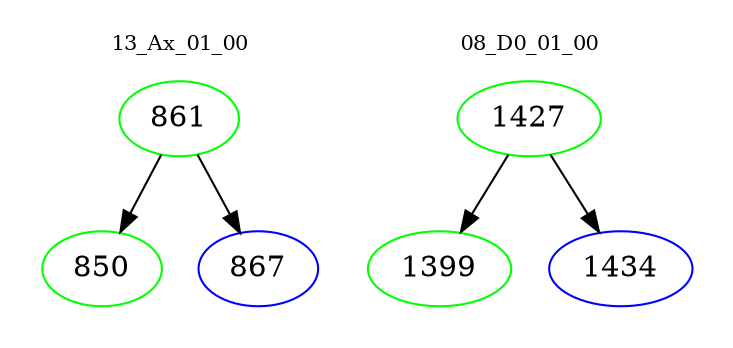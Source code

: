 digraph{
subgraph cluster_0 {
color = white
label = "13_Ax_01_00";
fontsize=10;
T0_861 [label="861", color="green"]
T0_861 -> T0_850 [color="black"]
T0_850 [label="850", color="green"]
T0_861 -> T0_867 [color="black"]
T0_867 [label="867", color="blue"]
}
subgraph cluster_1 {
color = white
label = "08_D0_01_00";
fontsize=10;
T1_1427 [label="1427", color="green"]
T1_1427 -> T1_1399 [color="black"]
T1_1399 [label="1399", color="green"]
T1_1427 -> T1_1434 [color="black"]
T1_1434 [label="1434", color="blue"]
}
}
